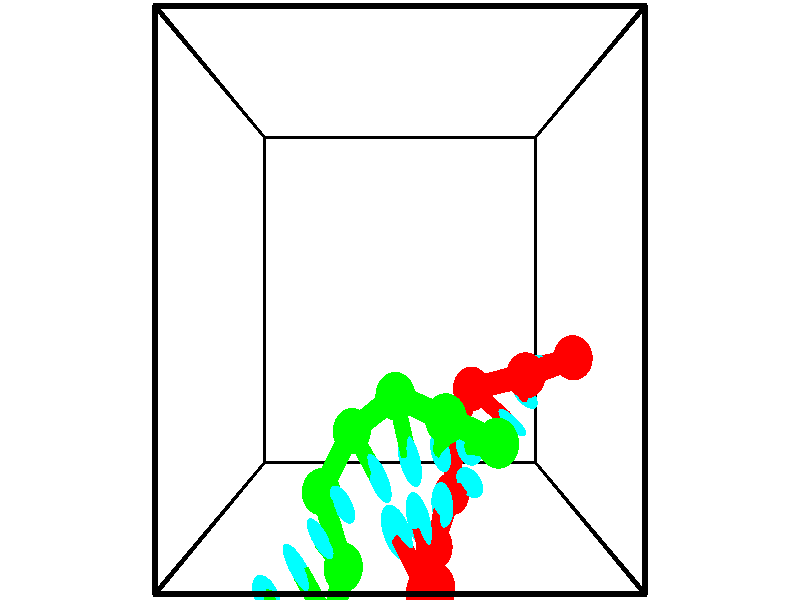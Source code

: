 // switches for output
#declare DRAW_BASES = 1; // possible values are 0, 1; only relevant for DNA ribbons
#declare DRAW_BASES_TYPE = 3; // possible values are 1, 2, 3; only relevant for DNA ribbons
#declare DRAW_FOG = 0; // set to 1 to enable fog

#include "colors.inc"

#include "transforms.inc"
background { rgb <1, 1, 1>}

#default {
   normal{
       ripples 0.25
       frequency 0.20
       turbulence 0.2
       lambda 5
   }
	finish {
		phong 0.1
		phong_size 40.
	}
}

// original window dimensions: 1024x640


// camera settings

camera {
	sky <-0, 1, 0>
	up <-0, 1, 0>
	right 1.6 * <1, 0, 0>
	location <2.5, 2.5, 11.1562>
	look_at <2.5, 2.5, 2.5>
	direction <0, 0, -8.6562>
	angle 67.0682
}


# declare cpy_camera_pos = <2.5, 2.5, 11.1562>;
# if (DRAW_FOG = 1)
fog {
	fog_type 2
	up vnormalize(cpy_camera_pos)
	color rgbt<1,1,1,0.3>
	distance 1e-5
	fog_alt 3e-3
	fog_offset 4
}
# end


// LIGHTS

# declare lum = 6;
global_settings {
	ambient_light rgb lum * <0.05, 0.05, 0.05>
	max_trace_level 15
}# declare cpy_direct_light_amount = 0.25;
light_source
{	1000 * <-1, -1, 1>,
	rgb lum * cpy_direct_light_amount
	parallel
}

light_source
{	1000 * <1, 1, -1>,
	rgb lum * cpy_direct_light_amount
	parallel
}

// strand 0

// nucleotide -1

// particle -1
sphere {
	<4.798439, 1.860807, 3.133701> 0.250000
	pigment { color rgbt <1,0,0,0> }
	no_shadow
}
cylinder {
	<4.614853, 1.785912, 2.786301>,  <4.504701, 1.740974, 2.577861>, 0.100000
	pigment { color rgbt <1,0,0,0> }
	no_shadow
}
cylinder {
	<4.614853, 1.785912, 2.786301>,  <4.798439, 1.860807, 3.133701>, 0.100000
	pigment { color rgbt <1,0,0,0> }
	no_shadow
}

// particle -1
sphere {
	<4.614853, 1.785912, 2.786301> 0.100000
	pigment { color rgbt <1,0,0,0> }
	no_shadow
}
sphere {
	0, 1
	scale<0.080000,0.200000,0.300000>
	matrix <-0.320568, -0.876791, 0.358433,
		-0.828605, 0.442922, 0.342394,
		-0.458966, -0.187238, -0.868500,
		4.477163, 1.729740, 2.525751>
	pigment { color rgbt <0,1,1,0> }
	no_shadow
}
cylinder {
	<4.145784, 1.678292, 3.254972>,  <4.798439, 1.860807, 3.133701>, 0.130000
	pigment { color rgbt <1,0,0,0> }
	no_shadow
}

// nucleotide -1

// particle -1
sphere {
	<4.145784, 1.678292, 3.254972> 0.250000
	pigment { color rgbt <1,0,0,0> }
	no_shadow
}
cylinder {
	<4.214745, 1.505249, 2.900993>,  <4.256121, 1.401423, 2.688607>, 0.100000
	pigment { color rgbt <1,0,0,0> }
	no_shadow
}
cylinder {
	<4.214745, 1.505249, 2.900993>,  <4.145784, 1.678292, 3.254972>, 0.100000
	pigment { color rgbt <1,0,0,0> }
	no_shadow
}

// particle -1
sphere {
	<4.214745, 1.505249, 2.900993> 0.100000
	pigment { color rgbt <1,0,0,0> }
	no_shadow
}
sphere {
	0, 1
	scale<0.080000,0.200000,0.300000>
	matrix <-0.611261, -0.751477, 0.248278,
		-0.772423, 0.498130, -0.393990,
		0.172400, -0.432607, -0.884946,
		4.266465, 1.375467, 2.635510>
	pigment { color rgbt <0,1,1,0> }
	no_shadow
}
cylinder {
	<3.470798, 1.495332, 2.957752>,  <4.145784, 1.678292, 3.254972>, 0.130000
	pigment { color rgbt <1,0,0,0> }
	no_shadow
}

// nucleotide -1

// particle -1
sphere {
	<3.470798, 1.495332, 2.957752> 0.250000
	pigment { color rgbt <1,0,0,0> }
	no_shadow
}
cylinder {
	<3.778786, 1.266174, 2.845367>,  <3.963578, 1.128680, 2.777936>, 0.100000
	pigment { color rgbt <1,0,0,0> }
	no_shadow
}
cylinder {
	<3.778786, 1.266174, 2.845367>,  <3.470798, 1.495332, 2.957752>, 0.100000
	pigment { color rgbt <1,0,0,0> }
	no_shadow
}

// particle -1
sphere {
	<3.778786, 1.266174, 2.845367> 0.100000
	pigment { color rgbt <1,0,0,0> }
	no_shadow
}
sphere {
	0, 1
	scale<0.080000,0.200000,0.300000>
	matrix <-0.517963, -0.818321, 0.249130,
		-0.372642, -0.046295, -0.926820,
		0.769969, -0.572895, -0.280962,
		4.009777, 1.094306, 2.761079>
	pigment { color rgbt <0,1,1,0> }
	no_shadow
}
cylinder {
	<3.308230, 0.890642, 2.339678>,  <3.470798, 1.495332, 2.957752>, 0.130000
	pigment { color rgbt <1,0,0,0> }
	no_shadow
}

// nucleotide -1

// particle -1
sphere {
	<3.308230, 0.890642, 2.339678> 0.250000
	pigment { color rgbt <1,0,0,0> }
	no_shadow
}
cylinder {
	<3.551529, 0.822647, 2.649811>,  <3.697508, 0.781850, 2.835890>, 0.100000
	pigment { color rgbt <1,0,0,0> }
	no_shadow
}
cylinder {
	<3.551529, 0.822647, 2.649811>,  <3.308230, 0.890642, 2.339678>, 0.100000
	pigment { color rgbt <1,0,0,0> }
	no_shadow
}

// particle -1
sphere {
	<3.551529, 0.822647, 2.649811> 0.100000
	pigment { color rgbt <1,0,0,0> }
	no_shadow
}
sphere {
	0, 1
	scale<0.080000,0.200000,0.300000>
	matrix <-0.638756, -0.684688, 0.350990,
		0.471195, -0.708736, -0.525041,
		0.608248, -0.169988, 0.775331,
		3.734003, 0.771651, 2.882410>
	pigment { color rgbt <0,1,1,0> }
	no_shadow
}
cylinder {
	<3.248683, 0.167229, 2.425935>,  <3.308230, 0.890642, 2.339678>, 0.130000
	pigment { color rgbt <1,0,0,0> }
	no_shadow
}

// nucleotide -1

// particle -1
sphere {
	<3.248683, 0.167229, 2.425935> 0.250000
	pigment { color rgbt <1,0,0,0> }
	no_shadow
}
cylinder {
	<3.354942, 0.330063, 2.775497>,  <3.418698, 0.427763, 2.985235>, 0.100000
	pigment { color rgbt <1,0,0,0> }
	no_shadow
}
cylinder {
	<3.354942, 0.330063, 2.775497>,  <3.248683, 0.167229, 2.425935>, 0.100000
	pigment { color rgbt <1,0,0,0> }
	no_shadow
}

// particle -1
sphere {
	<3.354942, 0.330063, 2.775497> 0.100000
	pigment { color rgbt <1,0,0,0> }
	no_shadow
}
sphere {
	0, 1
	scale<0.080000,0.200000,0.300000>
	matrix <-0.713475, -0.526623, 0.462192,
		0.648371, -0.746291, 0.150549,
		0.265647, 0.407084, 0.873907,
		3.434637, 0.452188, 3.037670>
	pigment { color rgbt <0,1,1,0> }
	no_shadow
}
cylinder {
	<2.967864, -0.308757, 2.900734>,  <3.248683, 0.167229, 2.425935>, 0.130000
	pigment { color rgbt <1,0,0,0> }
	no_shadow
}

// nucleotide -1

// particle -1
sphere {
	<2.967864, -0.308757, 2.900734> 0.250000
	pigment { color rgbt <1,0,0,0> }
	no_shadow
}
cylinder {
	<3.014511, 0.022980, 3.119308>,  <3.042500, 0.222022, 3.250453>, 0.100000
	pigment { color rgbt <1,0,0,0> }
	no_shadow
}
cylinder {
	<3.014511, 0.022980, 3.119308>,  <2.967864, -0.308757, 2.900734>, 0.100000
	pigment { color rgbt <1,0,0,0> }
	no_shadow
}

// particle -1
sphere {
	<3.014511, 0.022980, 3.119308> 0.100000
	pigment { color rgbt <1,0,0,0> }
	no_shadow
}
sphere {
	0, 1
	scale<0.080000,0.200000,0.300000>
	matrix <-0.824890, -0.225538, 0.518352,
		0.553133, -0.511198, 0.657814,
		0.116619, 0.829342, 0.546435,
		3.049497, 0.271782, 3.283239>
	pigment { color rgbt <0,1,1,0> }
	no_shadow
}
cylinder {
	<2.935517, -0.472358, 3.675445>,  <2.967864, -0.308757, 2.900734>, 0.130000
	pigment { color rgbt <1,0,0,0> }
	no_shadow
}

// nucleotide -1

// particle -1
sphere {
	<2.935517, -0.472358, 3.675445> 0.250000
	pigment { color rgbt <1,0,0,0> }
	no_shadow
}
cylinder {
	<2.820335, -0.093887, 3.616341>,  <2.751227, 0.133195, 3.580878>, 0.100000
	pigment { color rgbt <1,0,0,0> }
	no_shadow
}
cylinder {
	<2.820335, -0.093887, 3.616341>,  <2.935517, -0.472358, 3.675445>, 0.100000
	pigment { color rgbt <1,0,0,0> }
	no_shadow
}

// particle -1
sphere {
	<2.820335, -0.093887, 3.616341> 0.100000
	pigment { color rgbt <1,0,0,0> }
	no_shadow
}
sphere {
	0, 1
	scale<0.080000,0.200000,0.300000>
	matrix <-0.733765, -0.118845, 0.668928,
		0.615363, 0.301042, 0.728493,
		-0.287953, 0.946176, -0.147762,
		2.733949, 0.189966, 3.572012>
	pigment { color rgbt <0,1,1,0> }
	no_shadow
}
cylinder {
	<2.815480, -0.295678, 4.272231>,  <2.935517, -0.472358, 3.675445>, 0.130000
	pigment { color rgbt <1,0,0,0> }
	no_shadow
}

// nucleotide -1

// particle -1
sphere {
	<2.815480, -0.295678, 4.272231> 0.250000
	pigment { color rgbt <1,0,0,0> }
	no_shadow
}
cylinder {
	<2.611069, -0.028809, 4.055443>,  <2.488422, 0.131313, 3.925370>, 0.100000
	pigment { color rgbt <1,0,0,0> }
	no_shadow
}
cylinder {
	<2.611069, -0.028809, 4.055443>,  <2.815480, -0.295678, 4.272231>, 0.100000
	pigment { color rgbt <1,0,0,0> }
	no_shadow
}

// particle -1
sphere {
	<2.611069, -0.028809, 4.055443> 0.100000
	pigment { color rgbt <1,0,0,0> }
	no_shadow
}
sphere {
	0, 1
	scale<0.080000,0.200000,0.300000>
	matrix <-0.686215, 0.063057, 0.724661,
		0.517649, 0.742229, 0.425600,
		-0.511027, 0.667173, -0.541970,
		2.457761, 0.171343, 3.892852>
	pigment { color rgbt <0,1,1,0> }
	no_shadow
}
// strand 1

// nucleotide -1

// particle -1
sphere {
	<1.104875, -0.535091, 4.686688> 0.250000
	pigment { color rgbt <0,1,0,0> }
	no_shadow
}
cylinder {
	<1.000126, -0.462265, 4.307579>,  <0.937276, -0.418570, 4.080113>, 0.100000
	pigment { color rgbt <0,1,0,0> }
	no_shadow
}
cylinder {
	<1.000126, -0.462265, 4.307579>,  <1.104875, -0.535091, 4.686688>, 0.100000
	pigment { color rgbt <0,1,0,0> }
	no_shadow
}

// particle -1
sphere {
	<1.000126, -0.462265, 4.307579> 0.100000
	pigment { color rgbt <0,1,0,0> }
	no_shadow
}
sphere {
	0, 1
	scale<0.080000,0.200000,0.300000>
	matrix <0.642102, 0.766021, -0.030265,
		0.720505, -0.616493, -0.317504,
		-0.261872, 0.182064, -0.947774,
		0.921564, -0.407646, 4.023247>
	pigment { color rgbt <0,1,1,0> }
	no_shadow
}
cylinder {
	<1.722665, -0.640215, 4.248911>,  <1.104875, -0.535091, 4.686688>, 0.130000
	pigment { color rgbt <0,1,0,0> }
	no_shadow
}

// nucleotide -1

// particle -1
sphere {
	<1.722665, -0.640215, 4.248911> 0.250000
	pigment { color rgbt <0,1,0,0> }
	no_shadow
}
cylinder {
	<1.476498, -0.370300, 4.085976>,  <1.328797, -0.208351, 3.988214>, 0.100000
	pigment { color rgbt <0,1,0,0> }
	no_shadow
}
cylinder {
	<1.476498, -0.370300, 4.085976>,  <1.722665, -0.640215, 4.248911>, 0.100000
	pigment { color rgbt <0,1,0,0> }
	no_shadow
}

// particle -1
sphere {
	<1.476498, -0.370300, 4.085976> 0.100000
	pigment { color rgbt <0,1,0,0> }
	no_shadow
}
sphere {
	0, 1
	scale<0.080000,0.200000,0.300000>
	matrix <0.760030, 0.644965, -0.079840,
		0.208844, -0.358724, -0.909781,
		-0.615418, 0.674787, -0.407337,
		1.291872, -0.167864, 3.963774>
	pigment { color rgbt <0,1,1,0> }
	no_shadow
}
cylinder {
	<1.774738, -0.349961, 3.439256>,  <1.722665, -0.640215, 4.248911>, 0.130000
	pigment { color rgbt <0,1,0,0> }
	no_shadow
}

// nucleotide -1

// particle -1
sphere {
	<1.774738, -0.349961, 3.439256> 0.250000
	pigment { color rgbt <0,1,0,0> }
	no_shadow
}
cylinder {
	<1.642551, -0.086243, 3.709404>,  <1.563240, 0.071988, 3.871493>, 0.100000
	pigment { color rgbt <0,1,0,0> }
	no_shadow
}
cylinder {
	<1.642551, -0.086243, 3.709404>,  <1.774738, -0.349961, 3.439256>, 0.100000
	pigment { color rgbt <0,1,0,0> }
	no_shadow
}

// particle -1
sphere {
	<1.642551, -0.086243, 3.709404> 0.100000
	pigment { color rgbt <0,1,0,0> }
	no_shadow
}
sphere {
	0, 1
	scale<0.080000,0.200000,0.300000>
	matrix <0.821916, 0.552777, -0.137448,
		-0.463947, 0.509675, -0.724558,
		-0.330465, 0.659295, 0.675369,
		1.543412, 0.111546, 3.912015>
	pigment { color rgbt <0,1,1,0> }
	no_shadow
}
cylinder {
	<1.458780, 0.397026, 3.198837>,  <1.774738, -0.349961, 3.439256>, 0.130000
	pigment { color rgbt <0,1,0,0> }
	no_shadow
}

// nucleotide -1

// particle -1
sphere {
	<1.458780, 0.397026, 3.198837> 0.250000
	pigment { color rgbt <0,1,0,0> }
	no_shadow
}
cylinder {
	<1.651253, 0.413879, 3.549080>,  <1.766736, 0.423991, 3.759226>, 0.100000
	pigment { color rgbt <0,1,0,0> }
	no_shadow
}
cylinder {
	<1.651253, 0.413879, 3.549080>,  <1.458780, 0.397026, 3.198837>, 0.100000
	pigment { color rgbt <0,1,0,0> }
	no_shadow
}

// particle -1
sphere {
	<1.651253, 0.413879, 3.549080> 0.100000
	pigment { color rgbt <0,1,0,0> }
	no_shadow
}
sphere {
	0, 1
	scale<0.080000,0.200000,0.300000>
	matrix <0.811285, 0.356983, -0.463011,
		-0.332085, 0.933160, 0.137592,
		0.481182, 0.042133, 0.875608,
		1.795607, 0.426519, 3.811762>
	pigment { color rgbt <0,1,1,0> }
	no_shadow
}
cylinder {
	<1.866251, 1.062395, 3.204917>,  <1.458780, 0.397026, 3.198837>, 0.130000
	pigment { color rgbt <0,1,0,0> }
	no_shadow
}

// nucleotide -1

// particle -1
sphere {
	<1.866251, 1.062395, 3.204917> 0.250000
	pigment { color rgbt <0,1,0,0> }
	no_shadow
}
cylinder {
	<2.072620, 0.828308, 3.455147>,  <2.196442, 0.687856, 3.605285>, 0.100000
	pigment { color rgbt <0,1,0,0> }
	no_shadow
}
cylinder {
	<2.072620, 0.828308, 3.455147>,  <1.866251, 1.062395, 3.204917>, 0.100000
	pigment { color rgbt <0,1,0,0> }
	no_shadow
}

// particle -1
sphere {
	<2.072620, 0.828308, 3.455147> 0.100000
	pigment { color rgbt <0,1,0,0> }
	no_shadow
}
sphere {
	0, 1
	scale<0.080000,0.200000,0.300000>
	matrix <0.847205, 0.240518, -0.473703,
		0.126757, 0.774385, 0.619888,
		0.515923, -0.585217, 0.625575,
		2.227397, 0.652743, 3.642819>
	pigment { color rgbt <0,1,1,0> }
	no_shadow
}
cylinder {
	<2.441878, 1.496876, 3.587427>,  <1.866251, 1.062395, 3.204917>, 0.130000
	pigment { color rgbt <0,1,0,0> }
	no_shadow
}

// nucleotide -1

// particle -1
sphere {
	<2.441878, 1.496876, 3.587427> 0.250000
	pigment { color rgbt <0,1,0,0> }
	no_shadow
}
cylinder {
	<2.544060, 1.111008, 3.561653>,  <2.605369, 0.879487, 3.546189>, 0.100000
	pigment { color rgbt <0,1,0,0> }
	no_shadow
}
cylinder {
	<2.544060, 1.111008, 3.561653>,  <2.441878, 1.496876, 3.587427>, 0.100000
	pigment { color rgbt <0,1,0,0> }
	no_shadow
}

// particle -1
sphere {
	<2.544060, 1.111008, 3.561653> 0.100000
	pigment { color rgbt <0,1,0,0> }
	no_shadow
}
sphere {
	0, 1
	scale<0.080000,0.200000,0.300000>
	matrix <0.771347, 0.243533, -0.587976,
		0.582896, 0.100500, 0.806308,
		0.255455, -0.964672, -0.064434,
		2.620696, 0.821606, 3.542323>
	pigment { color rgbt <0,1,1,0> }
	no_shadow
}
cylinder {
	<3.045907, 1.323490, 3.976648>,  <2.441878, 1.496876, 3.587427>, 0.130000
	pigment { color rgbt <0,1,0,0> }
	no_shadow
}

// nucleotide -1

// particle -1
sphere {
	<3.045907, 1.323490, 3.976648> 0.250000
	pigment { color rgbt <0,1,0,0> }
	no_shadow
}
cylinder {
	<3.028694, 1.068512, 3.668930>,  <3.018367, 0.915525, 3.484299>, 0.100000
	pigment { color rgbt <0,1,0,0> }
	no_shadow
}
cylinder {
	<3.028694, 1.068512, 3.668930>,  <3.045907, 1.323490, 3.976648>, 0.100000
	pigment { color rgbt <0,1,0,0> }
	no_shadow
}

// particle -1
sphere {
	<3.028694, 1.068512, 3.668930> 0.100000
	pigment { color rgbt <0,1,0,0> }
	no_shadow
}
sphere {
	0, 1
	scale<0.080000,0.200000,0.300000>
	matrix <0.847048, 0.385028, -0.366418,
		0.529771, -0.667397, 0.523378,
		-0.043031, -0.637444, -0.769294,
		3.015785, 0.877279, 3.438142>
	pigment { color rgbt <0,1,1,0> }
	no_shadow
}
cylinder {
	<3.669912, 1.074641, 3.935658>,  <3.045907, 1.323490, 3.976648>, 0.130000
	pigment { color rgbt <0,1,0,0> }
	no_shadow
}

// nucleotide -1

// particle -1
sphere {
	<3.669912, 1.074641, 3.935658> 0.250000
	pigment { color rgbt <0,1,0,0> }
	no_shadow
}
cylinder {
	<3.512646, 0.977692, 3.580879>,  <3.418286, 0.919522, 3.368012>, 0.100000
	pigment { color rgbt <0,1,0,0> }
	no_shadow
}
cylinder {
	<3.512646, 0.977692, 3.580879>,  <3.669912, 1.074641, 3.935658>, 0.100000
	pigment { color rgbt <0,1,0,0> }
	no_shadow
}

// particle -1
sphere {
	<3.512646, 0.977692, 3.580879> 0.100000
	pigment { color rgbt <0,1,0,0> }
	no_shadow
}
sphere {
	0, 1
	scale<0.080000,0.200000,0.300000>
	matrix <0.882090, 0.172813, -0.438237,
		0.259494, -0.954668, 0.145852,
		-0.393166, -0.242374, -0.886947,
		3.394696, 0.904979, 3.314795>
	pigment { color rgbt <0,1,1,0> }
	no_shadow
}
// box output
cylinder {
	<0.000000, 0.000000, 0.000000>,  <5.000000, 0.000000, 0.000000>, 0.025000
	pigment { color rgbt <0,0,0,0> }
	no_shadow
}
cylinder {
	<0.000000, 0.000000, 0.000000>,  <0.000000, 5.000000, 0.000000>, 0.025000
	pigment { color rgbt <0,0,0,0> }
	no_shadow
}
cylinder {
	<0.000000, 0.000000, 0.000000>,  <0.000000, 0.000000, 5.000000>, 0.025000
	pigment { color rgbt <0,0,0,0> }
	no_shadow
}
cylinder {
	<5.000000, 5.000000, 5.000000>,  <0.000000, 5.000000, 5.000000>, 0.025000
	pigment { color rgbt <0,0,0,0> }
	no_shadow
}
cylinder {
	<5.000000, 5.000000, 5.000000>,  <5.000000, 0.000000, 5.000000>, 0.025000
	pigment { color rgbt <0,0,0,0> }
	no_shadow
}
cylinder {
	<5.000000, 5.000000, 5.000000>,  <5.000000, 5.000000, 0.000000>, 0.025000
	pigment { color rgbt <0,0,0,0> }
	no_shadow
}
cylinder {
	<0.000000, 0.000000, 5.000000>,  <0.000000, 5.000000, 5.000000>, 0.025000
	pigment { color rgbt <0,0,0,0> }
	no_shadow
}
cylinder {
	<0.000000, 0.000000, 5.000000>,  <5.000000, 0.000000, 5.000000>, 0.025000
	pigment { color rgbt <0,0,0,0> }
	no_shadow
}
cylinder {
	<5.000000, 5.000000, 0.000000>,  <0.000000, 5.000000, 0.000000>, 0.025000
	pigment { color rgbt <0,0,0,0> }
	no_shadow
}
cylinder {
	<5.000000, 5.000000, 0.000000>,  <5.000000, 0.000000, 0.000000>, 0.025000
	pigment { color rgbt <0,0,0,0> }
	no_shadow
}
cylinder {
	<5.000000, 0.000000, 5.000000>,  <5.000000, 0.000000, 0.000000>, 0.025000
	pigment { color rgbt <0,0,0,0> }
	no_shadow
}
cylinder {
	<0.000000, 5.000000, 0.000000>,  <0.000000, 5.000000, 5.000000>, 0.025000
	pigment { color rgbt <0,0,0,0> }
	no_shadow
}
// end of box output
